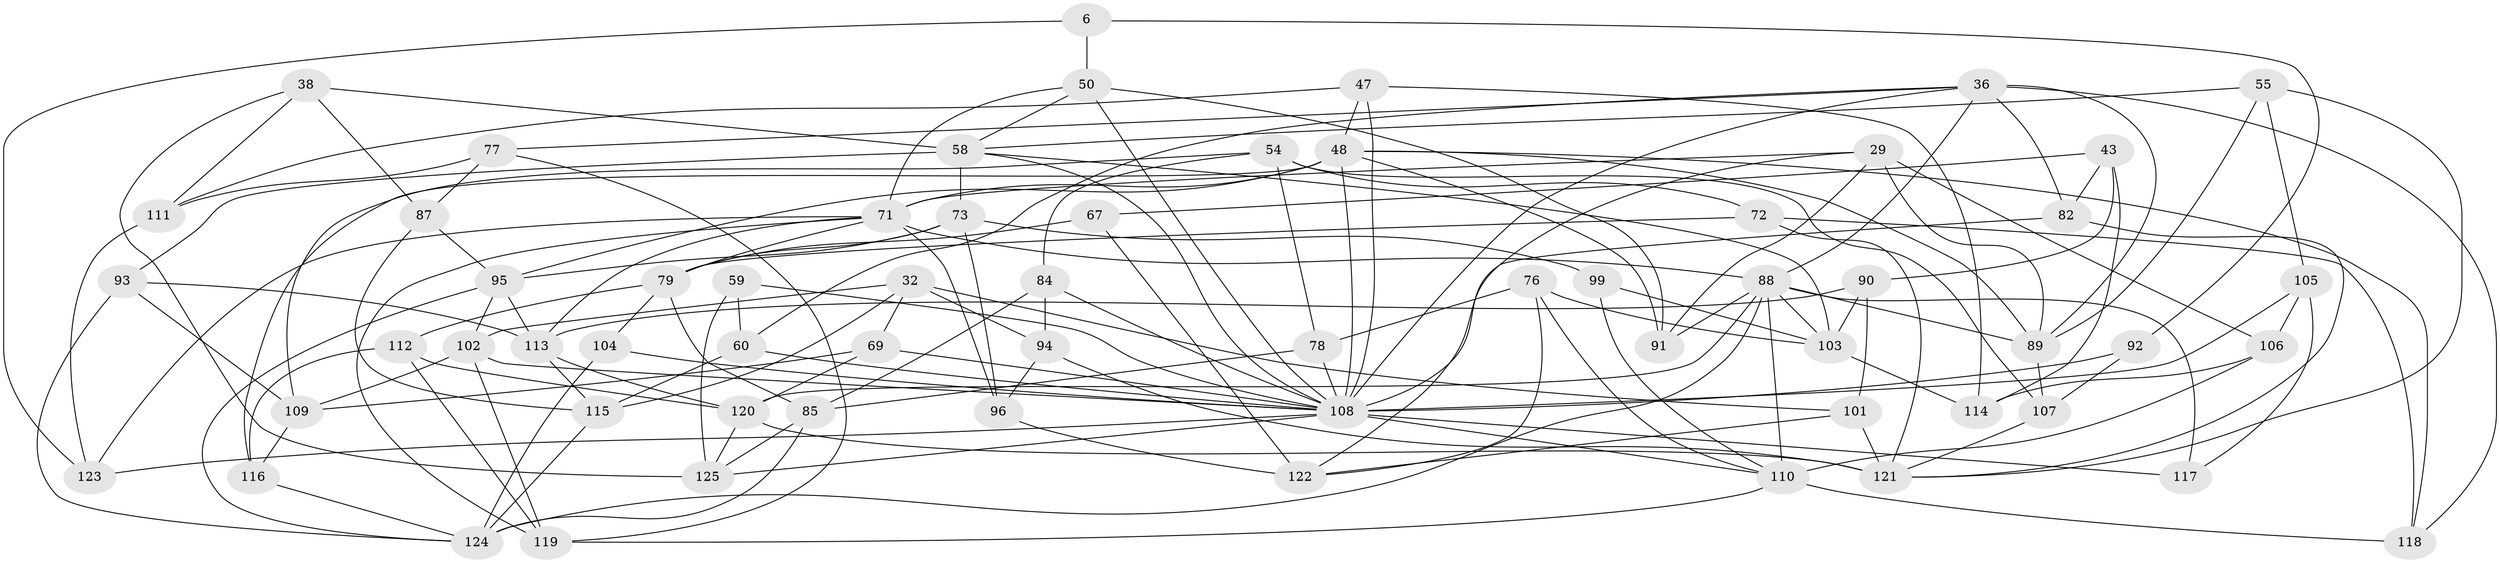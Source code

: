 // original degree distribution, {4: 1.0}
// Generated by graph-tools (version 1.1) at 2025/58/03/09/25 04:58:45]
// undirected, 62 vertices, 155 edges
graph export_dot {
graph [start="1"]
  node [color=gray90,style=filled];
  6;
  29 [super="+27"];
  32 [super="+26"];
  36 [super="+34"];
  38;
  43;
  47;
  48 [super="+5+46+17"];
  50 [super="+3"];
  54 [super="+21"];
  55;
  58 [super="+18+39"];
  59;
  60;
  67;
  69;
  71 [super="+64"];
  72;
  73 [super="+66"];
  76;
  77;
  78;
  79 [super="+61+74+49"];
  82;
  84;
  85 [super="+57"];
  87;
  88 [super="+19+81+20+65"];
  89 [super="+68+51"];
  90;
  91;
  92;
  93;
  94;
  95 [super="+35"];
  96;
  99;
  101;
  102 [super="+83"];
  103 [super="+41"];
  104 [super="+9"];
  105;
  106;
  107;
  108 [super="+24+25+37+98"];
  109 [super="+33"];
  110 [super="+97"];
  111;
  112;
  113 [super="+22+100"];
  114;
  115 [super="+40"];
  116;
  117 [super="+52"];
  118;
  119 [super="+86"];
  120 [super="+15+28"];
  121 [super="+14+70"];
  122 [super="+31"];
  123;
  124 [super="+75"];
  125 [super="+56"];
  6 -- 50 [weight=2];
  6 -- 123;
  6 -- 92;
  29 -- 106;
  29 -- 91;
  29 -- 89 [weight=2];
  29 -- 122;
  29 -- 71;
  32 -- 69;
  32 -- 102 [weight=2];
  32 -- 115;
  32 -- 101;
  32 -- 94;
  36 -- 89;
  36 -- 118;
  36 -- 88 [weight=2];
  36 -- 82;
  36 -- 60;
  36 -- 77;
  36 -- 108;
  38 -- 58;
  38 -- 125;
  38 -- 111;
  38 -- 87;
  43 -- 90;
  43 -- 114;
  43 -- 82;
  43 -- 67;
  47 -- 114;
  47 -- 111;
  47 -- 48;
  47 -- 108;
  48 -- 118;
  48 -- 116;
  48 -- 91;
  48 -- 89 [weight=2];
  48 -- 108;
  48 -- 71 [weight=2];
  48 -- 95;
  50 -- 91;
  50 -- 58;
  50 -- 71;
  50 -- 108;
  54 -- 109 [weight=2];
  54 -- 72;
  54 -- 107;
  54 -- 84;
  54 -- 78;
  55 -- 105;
  55 -- 121;
  55 -- 58;
  55 -- 89;
  58 -- 73;
  58 -- 93;
  58 -- 103 [weight=2];
  58 -- 108;
  59 -- 125 [weight=2];
  59 -- 60;
  59 -- 108;
  60 -- 115;
  60 -- 108;
  67 -- 122 [weight=2];
  67 -- 79;
  69 -- 109;
  69 -- 120;
  69 -- 108;
  71 -- 119 [weight=2];
  71 -- 88 [weight=2];
  71 -- 96;
  71 -- 123;
  71 -- 79 [weight=2];
  71 -- 113 [weight=2];
  72 -- 118;
  72 -- 121;
  72 -- 79;
  73 -- 99 [weight=2];
  73 -- 96;
  73 -- 79;
  73 -- 95;
  76 -- 78;
  76 -- 122;
  76 -- 110;
  76 -- 103;
  77 -- 87;
  77 -- 111;
  77 -- 119;
  78 -- 85;
  78 -- 108;
  79 -- 104 [weight=3];
  79 -- 112;
  79 -- 85;
  82 -- 108;
  82 -- 121;
  84 -- 94;
  84 -- 85;
  84 -- 108;
  85 -- 124 [weight=2];
  85 -- 125;
  87 -- 115;
  87 -- 95;
  88 -- 110 [weight=3];
  88 -- 117 [weight=3];
  88 -- 124 [weight=2];
  88 -- 103 [weight=2];
  88 -- 91;
  88 -- 120 [weight=2];
  88 -- 89;
  89 -- 107;
  90 -- 101;
  90 -- 103;
  90 -- 113;
  92 -- 107;
  92 -- 108 [weight=2];
  93 -- 109;
  93 -- 124;
  93 -- 113;
  94 -- 96;
  94 -- 121;
  95 -- 113;
  95 -- 124;
  95 -- 102;
  96 -- 122;
  99 -- 103;
  99 -- 110;
  101 -- 121;
  101 -- 122;
  102 -- 119;
  102 -- 109;
  102 -- 108;
  103 -- 114;
  104 -- 124 [weight=2];
  104 -- 108;
  105 -- 106;
  105 -- 117;
  105 -- 108;
  106 -- 114;
  106 -- 110;
  107 -- 121;
  108 -- 110 [weight=2];
  108 -- 117 [weight=2];
  108 -- 123;
  108 -- 125;
  109 -- 116;
  110 -- 118;
  110 -- 119;
  111 -- 123;
  112 -- 120;
  112 -- 116;
  112 -- 119;
  113 -- 120;
  113 -- 115 [weight=2];
  115 -- 124;
  116 -- 124;
  120 -- 121 [weight=2];
  120 -- 125;
}
